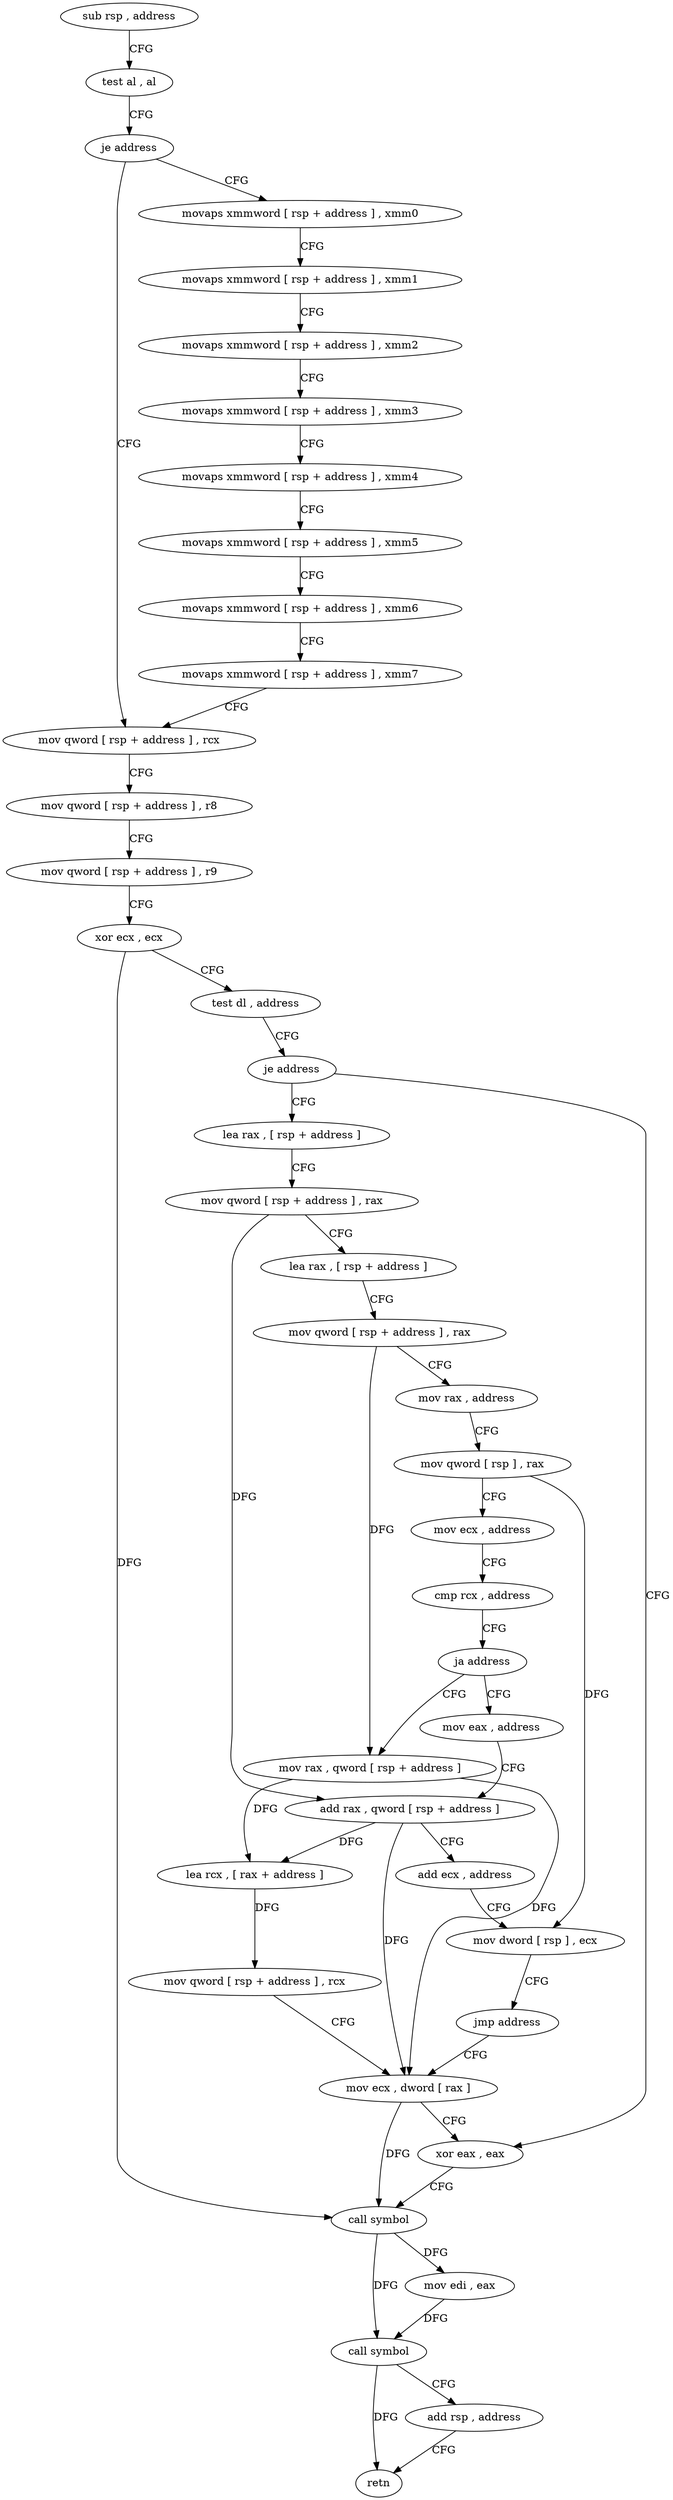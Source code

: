 digraph "func" {
"4223744" [label = "sub rsp , address" ]
"4223751" [label = "test al , al" ]
"4223753" [label = "je address" ]
"4223810" [label = "mov qword [ rsp + address ] , rcx" ]
"4223755" [label = "movaps xmmword [ rsp + address ] , xmm0" ]
"4223815" [label = "mov qword [ rsp + address ] , r8" ]
"4223820" [label = "mov qword [ rsp + address ] , r9" ]
"4223825" [label = "xor ecx , ecx" ]
"4223827" [label = "test dl , address" ]
"4223830" [label = "je address" ]
"4223914" [label = "xor eax , eax" ]
"4223832" [label = "lea rax , [ rsp + address ]" ]
"4223760" [label = "movaps xmmword [ rsp + address ] , xmm1" ]
"4223765" [label = "movaps xmmword [ rsp + address ] , xmm2" ]
"4223770" [label = "movaps xmmword [ rsp + address ] , xmm3" ]
"4223778" [label = "movaps xmmword [ rsp + address ] , xmm4" ]
"4223786" [label = "movaps xmmword [ rsp + address ] , xmm5" ]
"4223794" [label = "movaps xmmword [ rsp + address ] , xmm6" ]
"4223802" [label = "movaps xmmword [ rsp + address ] , xmm7" ]
"4223916" [label = "call symbol" ]
"4223921" [label = "mov edi , eax" ]
"4223923" [label = "call symbol" ]
"4223928" [label = "add rsp , address" ]
"4223935" [label = "retn" ]
"4223837" [label = "mov qword [ rsp + address ] , rax" ]
"4223842" [label = "lea rax , [ rsp + address ]" ]
"4223850" [label = "mov qword [ rsp + address ] , rax" ]
"4223855" [label = "mov rax , address" ]
"4223865" [label = "mov qword [ rsp ] , rax" ]
"4223869" [label = "mov ecx , address" ]
"4223874" [label = "cmp rcx , address" ]
"4223878" [label = "ja address" ]
"4223898" [label = "mov rax , qword [ rsp + address ]" ]
"4223880" [label = "mov eax , address" ]
"4223903" [label = "lea rcx , [ rax + address ]" ]
"4223907" [label = "mov qword [ rsp + address ] , rcx" ]
"4223912" [label = "mov ecx , dword [ rax ]" ]
"4223885" [label = "add rax , qword [ rsp + address ]" ]
"4223890" [label = "add ecx , address" ]
"4223893" [label = "mov dword [ rsp ] , ecx" ]
"4223896" [label = "jmp address" ]
"4223744" -> "4223751" [ label = "CFG" ]
"4223751" -> "4223753" [ label = "CFG" ]
"4223753" -> "4223810" [ label = "CFG" ]
"4223753" -> "4223755" [ label = "CFG" ]
"4223810" -> "4223815" [ label = "CFG" ]
"4223755" -> "4223760" [ label = "CFG" ]
"4223815" -> "4223820" [ label = "CFG" ]
"4223820" -> "4223825" [ label = "CFG" ]
"4223825" -> "4223827" [ label = "CFG" ]
"4223825" -> "4223916" [ label = "DFG" ]
"4223827" -> "4223830" [ label = "CFG" ]
"4223830" -> "4223914" [ label = "CFG" ]
"4223830" -> "4223832" [ label = "CFG" ]
"4223914" -> "4223916" [ label = "CFG" ]
"4223832" -> "4223837" [ label = "CFG" ]
"4223760" -> "4223765" [ label = "CFG" ]
"4223765" -> "4223770" [ label = "CFG" ]
"4223770" -> "4223778" [ label = "CFG" ]
"4223778" -> "4223786" [ label = "CFG" ]
"4223786" -> "4223794" [ label = "CFG" ]
"4223794" -> "4223802" [ label = "CFG" ]
"4223802" -> "4223810" [ label = "CFG" ]
"4223916" -> "4223921" [ label = "DFG" ]
"4223916" -> "4223923" [ label = "DFG" ]
"4223921" -> "4223923" [ label = "DFG" ]
"4223923" -> "4223928" [ label = "CFG" ]
"4223923" -> "4223935" [ label = "DFG" ]
"4223928" -> "4223935" [ label = "CFG" ]
"4223837" -> "4223842" [ label = "CFG" ]
"4223837" -> "4223885" [ label = "DFG" ]
"4223842" -> "4223850" [ label = "CFG" ]
"4223850" -> "4223855" [ label = "CFG" ]
"4223850" -> "4223898" [ label = "DFG" ]
"4223855" -> "4223865" [ label = "CFG" ]
"4223865" -> "4223869" [ label = "CFG" ]
"4223865" -> "4223893" [ label = "DFG" ]
"4223869" -> "4223874" [ label = "CFG" ]
"4223874" -> "4223878" [ label = "CFG" ]
"4223878" -> "4223898" [ label = "CFG" ]
"4223878" -> "4223880" [ label = "CFG" ]
"4223898" -> "4223903" [ label = "DFG" ]
"4223898" -> "4223912" [ label = "DFG" ]
"4223880" -> "4223885" [ label = "CFG" ]
"4223903" -> "4223907" [ label = "DFG" ]
"4223907" -> "4223912" [ label = "CFG" ]
"4223912" -> "4223914" [ label = "CFG" ]
"4223912" -> "4223916" [ label = "DFG" ]
"4223885" -> "4223890" [ label = "CFG" ]
"4223885" -> "4223903" [ label = "DFG" ]
"4223885" -> "4223912" [ label = "DFG" ]
"4223890" -> "4223893" [ label = "CFG" ]
"4223893" -> "4223896" [ label = "CFG" ]
"4223896" -> "4223912" [ label = "CFG" ]
}
